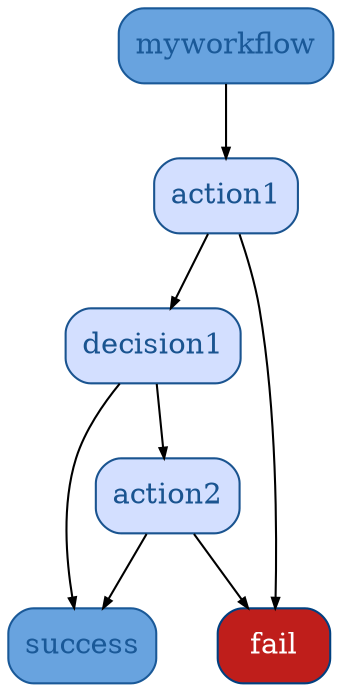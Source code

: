 digraph G {
  myworkflow [ fillcolor="#68A3DF" shape="box" color="#1A5998" fontcolor="#1A5998" style="rounded,filled" ];
  action1 [ fillcolor="#D3DFFF" shape="box" color="#1A5490" fontcolor="#1A5490" style="rounded,filled" ];
  decision1 [ fillcolor="#D3DFFF" shape="box" color="#1A5490" fontcolor="#1A5490" style="rounded,filled" ];
  action2 [ fillcolor="#D3DFFF" shape="box" color="#1A5490" fontcolor="#1A5490" style="rounded,filled" ];
  success [ fillcolor="#68A3DF" shape="box" color="#1A5998" fontcolor="#1A5998" style="rounded,filled" ];
  fail [ fillcolor="#BF1E1B" shape="box" color="#004080" fontcolor="#FFFFFF" style="rounded,filled" ];
  myworkflow -> action1 [ arrowsize="0.5" ];
  action1 -> decision1 [ arrowsize="0.5" ];
  action1 -> fail [ arrowsize="0.5" ];
  decision1 -> action2 [ arrowsize="0.5" ];
  decision1 -> success [ arrowsize="0.5" ];
  action2 -> success [ arrowsize="0.5" ];
  action2 -> fail [ arrowsize="0.5" ];
}
